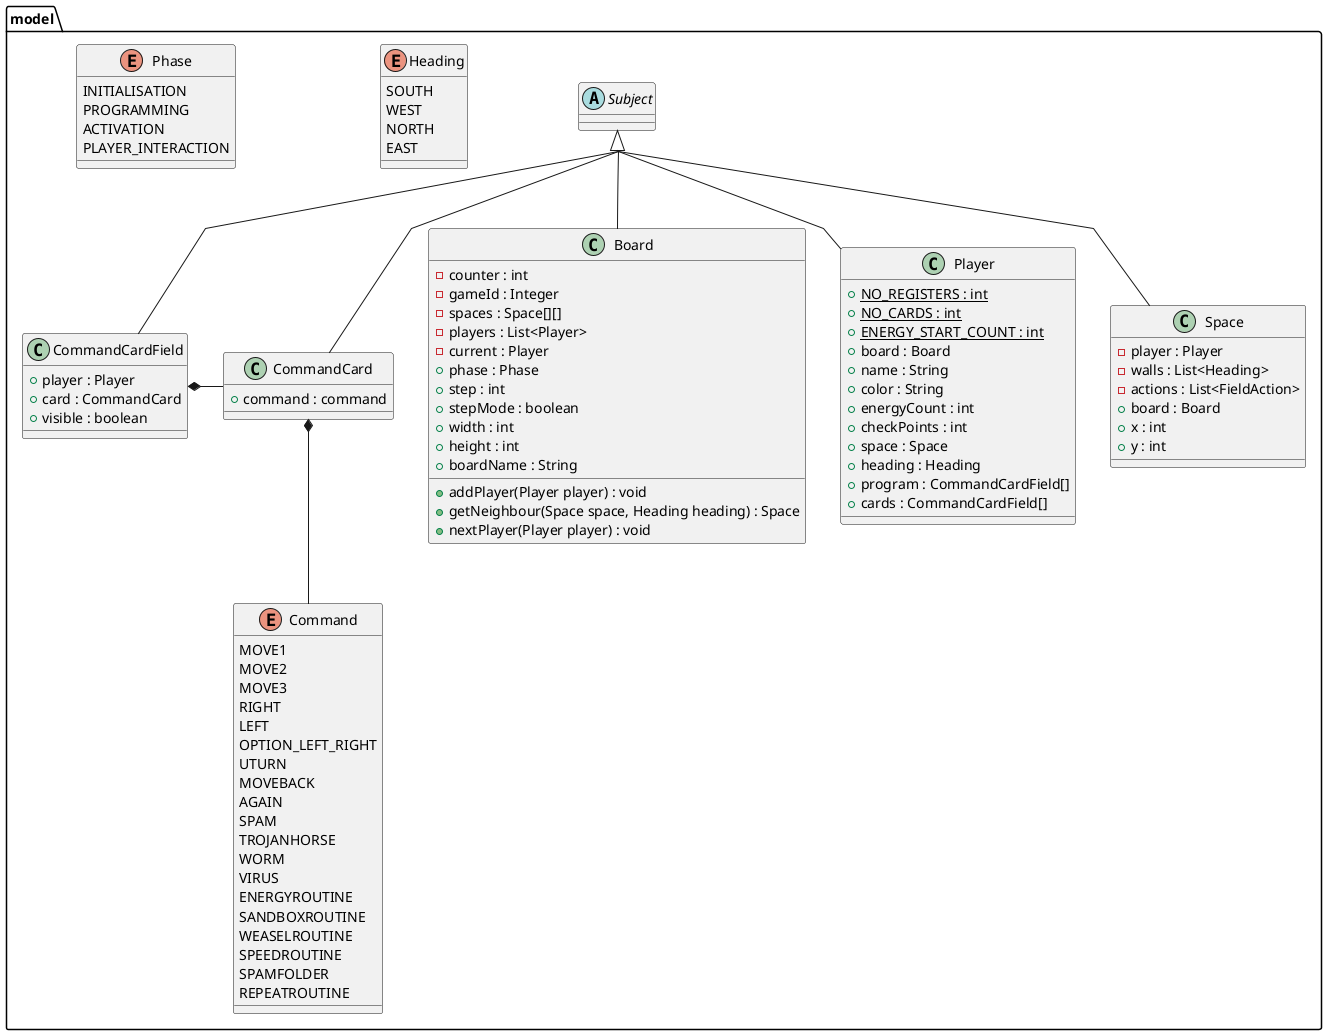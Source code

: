 @startuml
skinparam groupInheritance 2
skinparam linetype polyline
Package model{
 class Board extends Subject{
   -counter : int
   -gameId : Integer
   -spaces : Space[][]
   -players : List<Player>
   -current : Player
   +phase : Phase
   +step : int
   +stepMode : boolean
   +width : int
   +height : int
   +boardName : String

   +addPlayer(Player player) : void
   +getNeighbour(Space space, Heading heading) : Space
   +nextPlayer(Player player) : void
 }
 class CommandCard extends Subject{
   +command : command
 }
 class CommandCardField extends Subject{
   +player : Player
   +card : CommandCard
   +visible : boolean
 }
 class Player extends Subject{
   {Static} +NO_REGISTERS : int
   {Static} +NO_CARDS : int
   {Static} +ENERGY_START_COUNT : int
   +board : Board
   +name : String
   +color : String
   +energyCount : int
   +checkPoints : int
   +space : Space
   +heading : Heading
   +program : CommandCardField[]
   +cards : CommandCardField[]
 }
 class Space extends Subject{
   -player : Player
   -walls : List<Heading>
   -actions : List<FieldAction>
   +board : Board
   +x : int
   +y : int

 }
 abstract class Subject{
 }

 enum Command{
   MOVE1
   MOVE2
   MOVE3
   RIGHT
   LEFT
   OPTION_LEFT_RIGHT
   UTURN
   MOVEBACK
   AGAIN
   SPAM
   TROJANHORSE
   WORM
   VIRUS
   ENERGYROUTINE
   SANDBOXROUTINE
   WEASELROUTINE
   SPEEDROUTINE
   SPAMFOLDER
   REPEATROUTINE

 }
 enum Heading{
  SOUTH
  WEST
  NORTH
  EAST
 }
 enum Phase{
   INITIALISATION
   PROGRAMMING
   ACTIVATION
   PLAYER_INTERACTION
 }

CommandCard *-- Command
CommandCardField *- CommandCard

}

@enduml